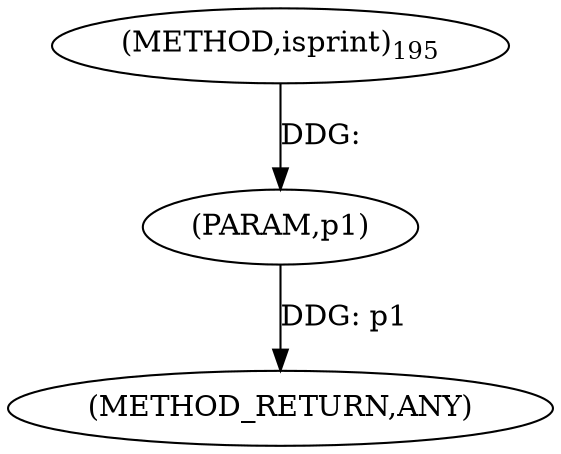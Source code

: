 digraph "isprint" {  
"100097" [label = <(METHOD,isprint)<SUB>195</SUB>> ]
"100099" [label = <(METHOD_RETURN,ANY)> ]
"100098" [label = <(PARAM,p1)> ]
  "100098" -> "100099"  [ label = "DDG: p1"] 
  "100097" -> "100098"  [ label = "DDG: "] 
}
